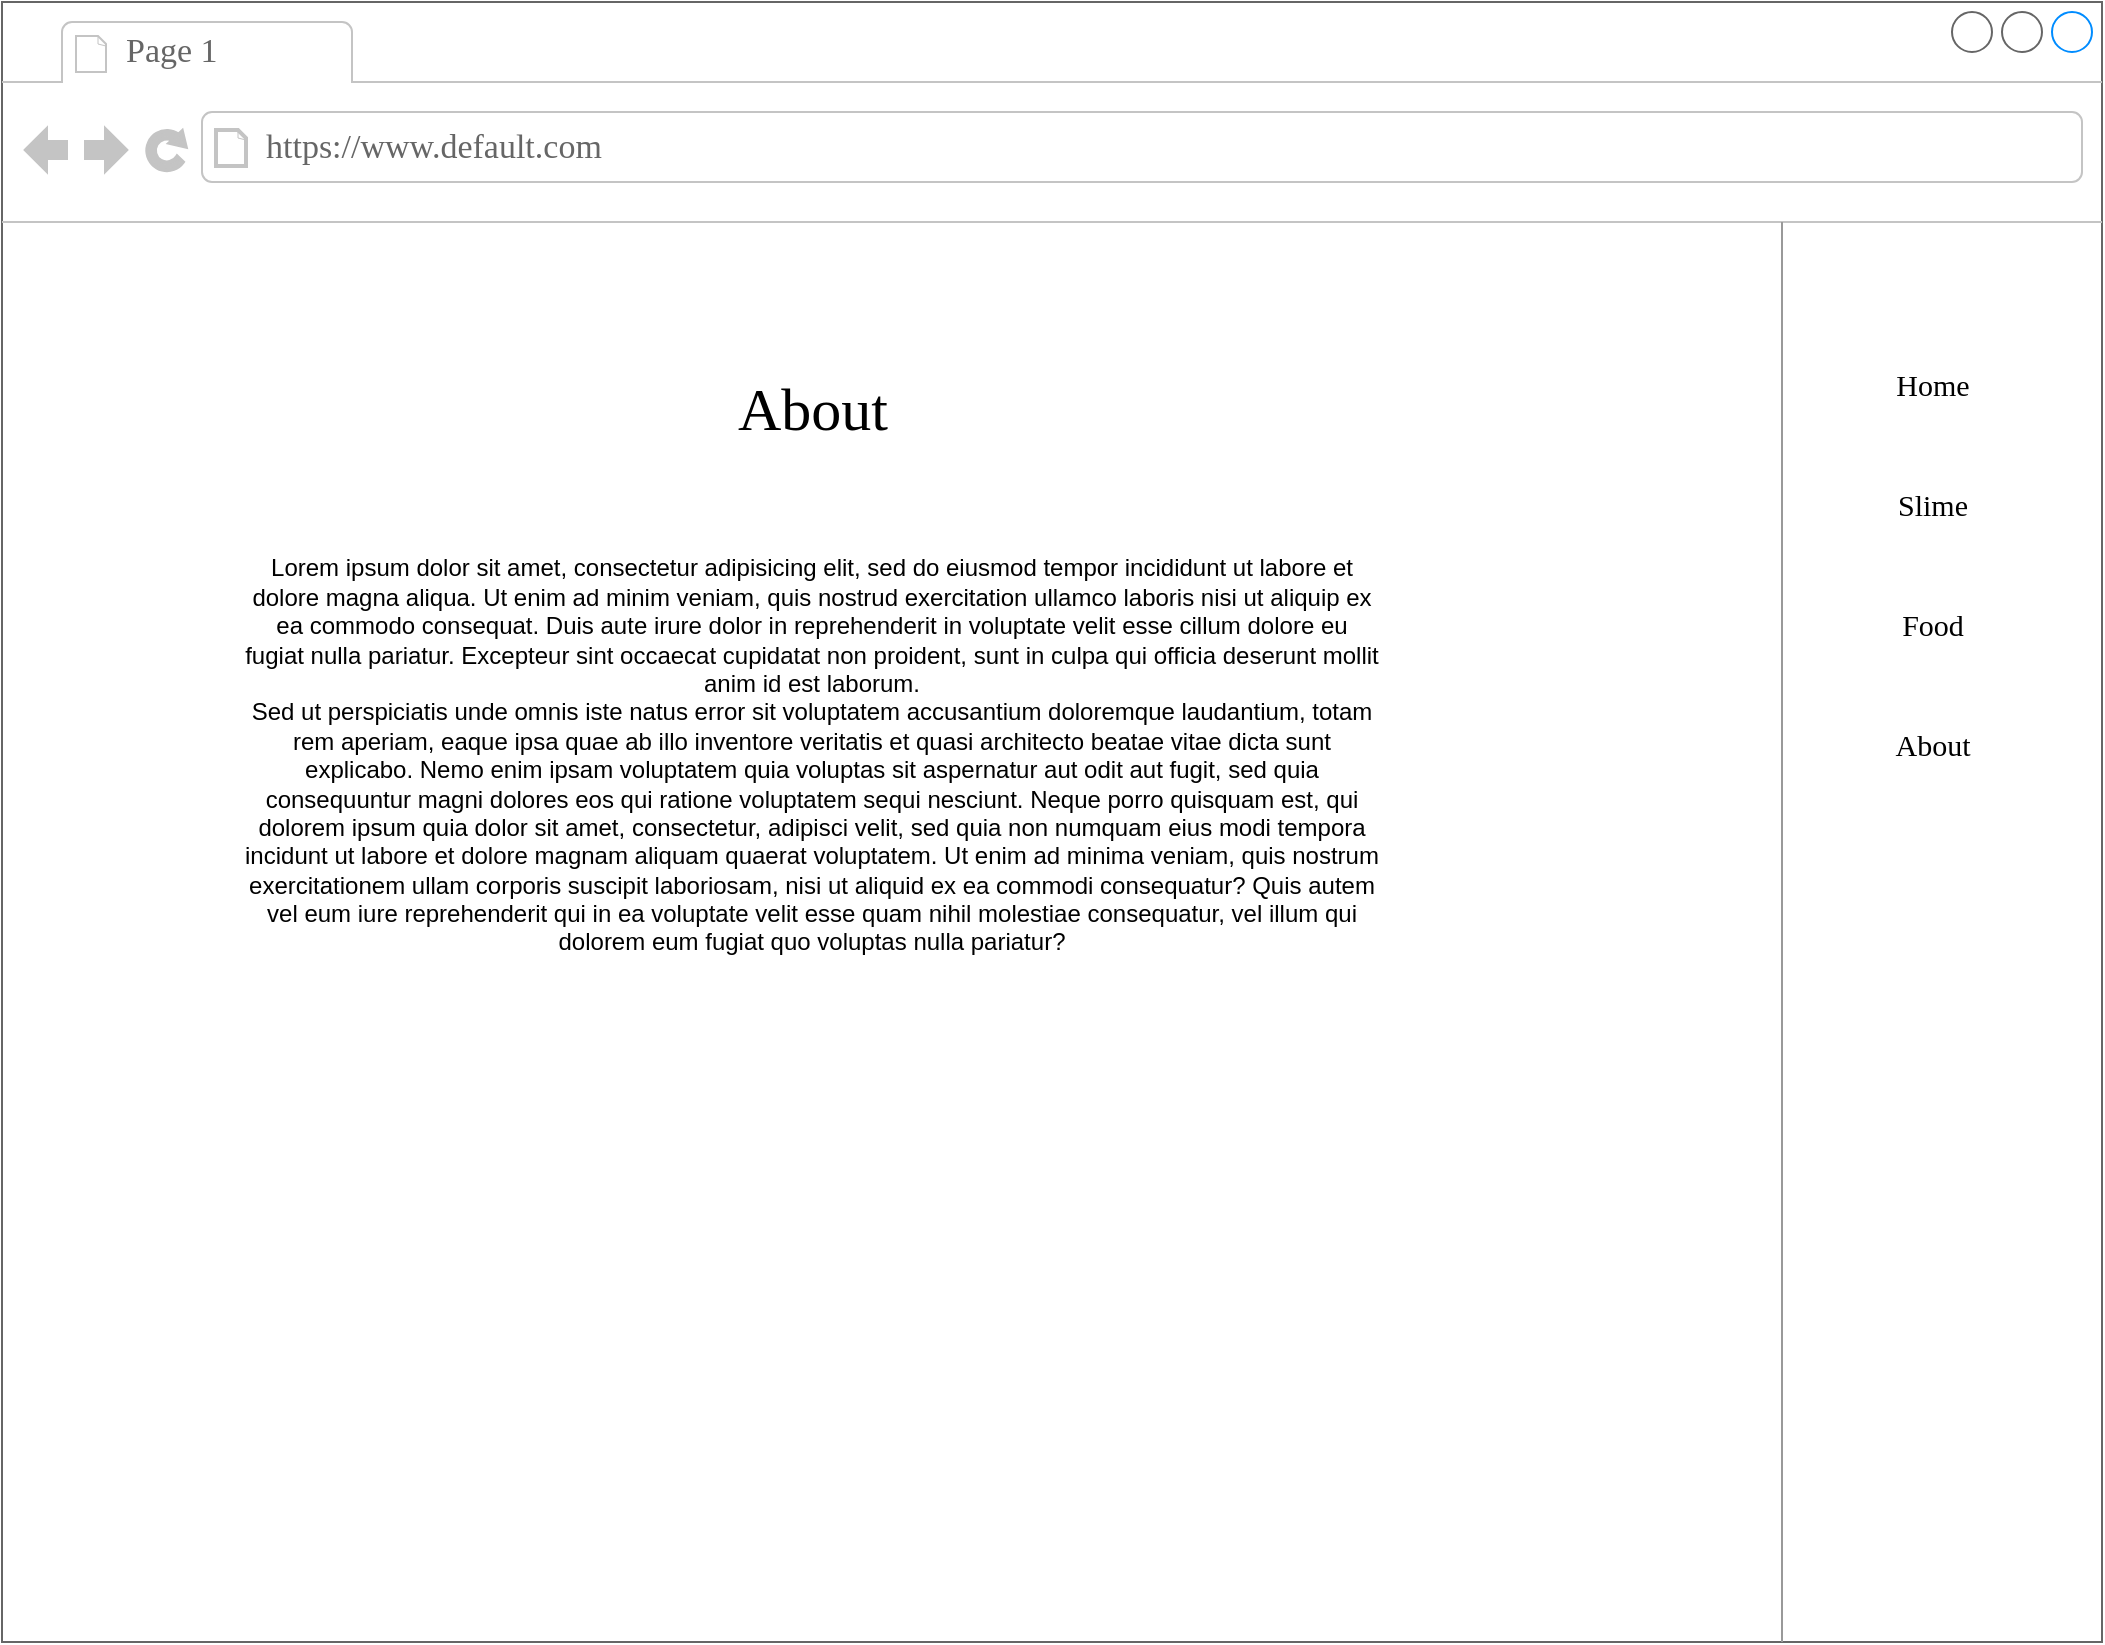<mxfile>
    <diagram id="9i-zqej2b58Nh8havzDJ" name="About">
        <mxGraphModel dx="1146" dy="787" grid="1" gridSize="10" guides="1" tooltips="1" connect="1" arrows="1" fold="1" page="1" pageScale="1" pageWidth="850" pageHeight="1100" math="0" shadow="0">
            <root>
                <mxCell id="0"/>
                <mxCell id="1" parent="0"/>
                <mxCell id="nsknqmWy_k2saUmdi9Co-1" value="" style="strokeWidth=1;shadow=0;dashed=0;align=center;html=1;shape=mxgraph.mockup.containers.browserWindow;rSize=0;strokeColor=#666666;mainText=,;recursiveResize=0;rounded=0;labelBackgroundColor=none;fontFamily=Verdana;fontSize=12" vertex="1" parent="1">
                    <mxGeometry x="30" y="30" width="1050" height="820" as="geometry"/>
                </mxCell>
                <mxCell id="nsknqmWy_k2saUmdi9Co-2" value="Page 1" style="strokeWidth=1;shadow=0;dashed=0;align=center;html=1;shape=mxgraph.mockup.containers.anchor;fontSize=17;fontColor=#666666;align=left;fontFamily=Verdana;" vertex="1" parent="nsknqmWy_k2saUmdi9Co-1">
                    <mxGeometry x="60" y="12" width="110" height="26" as="geometry"/>
                </mxCell>
                <mxCell id="nsknqmWy_k2saUmdi9Co-3" value="https://www.default.com" style="strokeWidth=1;shadow=0;dashed=0;align=center;html=1;shape=mxgraph.mockup.containers.anchor;rSize=0;fontSize=17;fontColor=#666666;align=left;fontFamily=Verdana;" vertex="1" parent="nsknqmWy_k2saUmdi9Co-1">
                    <mxGeometry x="130" y="60" width="250" height="26" as="geometry"/>
                </mxCell>
                <mxCell id="nsknqmWy_k2saUmdi9Co-4" value="About" style="text;points=[];align=center;verticalAlign=middle;spacingTop=-4;fontSize=30;fontFamily=Verdana;html=1;" vertex="1" parent="nsknqmWy_k2saUmdi9Co-1">
                    <mxGeometry x="235" y="180" width="340" height="50" as="geometry"/>
                </mxCell>
                <mxCell id="nsknqmWy_k2saUmdi9Co-5" value="&lt;br&gt;Lorem ipsum dolor sit amet, consectetur adipisicing elit, sed do eiusmod tempor incididunt ut labore et dolore magna aliqua. Ut enim ad minim veniam, quis nostrud exercitation ullamco laboris nisi ut aliquip ex ea commodo consequat. Duis aute irure dolor in reprehenderit in voluptate velit esse cillum dolore eu fugiat nulla pariatur. Excepteur sint occaecat cupidatat non proident, sunt in culpa qui officia deserunt mollit anim id est laborum.&lt;br&gt;Sed ut perspiciatis unde omnis iste natus error sit voluptatem accusantium doloremque laudantium, totam rem aperiam, eaque ipsa quae ab illo inventore veritatis et quasi architecto beatae vitae dicta sunt explicabo. Nemo enim ipsam voluptatem quia voluptas sit aspernatur aut odit aut fugit, sed quia consequuntur magni dolores eos qui ratione voluptatem sequi nesciunt. Neque porro quisquam est, qui dolorem ipsum quia dolor sit amet, consectetur, adipisci velit, sed quia non numquam eius modi tempora incidunt ut labore et dolore magnam aliquam quaerat voluptatem. Ut enim ad minima veniam, quis nostrum exercitationem ullam corporis suscipit laboriosam, nisi ut aliquid ex ea commodi consequatur? Quis autem vel eum iure reprehenderit qui in ea voluptate velit esse quam nihil molestiae consequatur, vel illum qui dolorem eum fugiat quo voluptas nulla pariatur?" style="text;spacingTop=-5;whiteSpace=wrap;html=1;align=center;fontSize=12;fontFamily=Helvetica;fillColor=none;strokeColor=none;rounded=0;shadow=1;labelBackgroundColor=none;" vertex="1" parent="nsknqmWy_k2saUmdi9Co-1">
                    <mxGeometry x="120" y="260" width="570" height="240" as="geometry"/>
                </mxCell>
                <mxCell id="nsknqmWy_k2saUmdi9Co-8" value="" style="verticalLabelPosition=bottom;shadow=0;dashed=0;align=center;html=1;verticalAlign=top;strokeWidth=1;shape=mxgraph.mockup.markup.line;strokeColor=#999999;direction=north;fontFamily=Verdana;fontSize=30;" vertex="1" parent="nsknqmWy_k2saUmdi9Co-1">
                    <mxGeometry x="880" y="110" width="20" height="710" as="geometry"/>
                </mxCell>
                <mxCell id="nsknqmWy_k2saUmdi9Co-9" value="Home" style="text;html=1;points=[];align=center;verticalAlign=top;spacingTop=-4;fontSize=15;fontFamily=Verdana" vertex="1" parent="nsknqmWy_k2saUmdi9Co-1">
                    <mxGeometry x="880" y="180" width="170" height="30" as="geometry"/>
                </mxCell>
                <mxCell id="nsknqmWy_k2saUmdi9Co-10" value="Slime" style="text;html=1;points=[];align=center;verticalAlign=top;spacingTop=-4;fontSize=15;fontFamily=Verdana" vertex="1" parent="nsknqmWy_k2saUmdi9Co-1">
                    <mxGeometry x="880" y="240" width="170" height="30" as="geometry"/>
                </mxCell>
                <mxCell id="nsknqmWy_k2saUmdi9Co-11" value="Food" style="text;html=1;points=[];align=center;verticalAlign=top;spacingTop=-4;fontSize=15;fontFamily=Verdana" vertex="1" parent="nsknqmWy_k2saUmdi9Co-1">
                    <mxGeometry x="880" y="300" width="170" height="30" as="geometry"/>
                </mxCell>
                <mxCell id="nsknqmWy_k2saUmdi9Co-12" value="About" style="text;html=1;points=[];align=center;verticalAlign=top;spacingTop=-4;fontSize=15;fontFamily=Verdana" vertex="1" parent="nsknqmWy_k2saUmdi9Co-1">
                    <mxGeometry x="880" y="360" width="170" height="30" as="geometry"/>
                </mxCell>
            </root>
        </mxGraphModel>
    </diagram>
    <diagram id="XG9EeakqwYDZnMBdIggs" name="Slime Page">
        <mxGraphModel dx="1637" dy="1124" grid="1" gridSize="10" guides="1" tooltips="1" connect="1" arrows="1" fold="1" page="1" pageScale="1" pageWidth="850" pageHeight="1100" math="0" shadow="0">
            <root>
                <mxCell id="0"/>
                <mxCell id="1" parent="0"/>
                <mxCell id="CxxML58eRaGTYcTDhBwo-1" value="" style="strokeWidth=1;shadow=0;dashed=0;align=center;html=1;shape=mxgraph.mockup.containers.browserWindow;rSize=0;strokeColor=#666666;mainText=,;recursiveResize=0;rounded=0;labelBackgroundColor=none;fontFamily=Verdana;fontSize=12" vertex="1" parent="1">
                    <mxGeometry x="30" y="40" width="1050" height="820" as="geometry"/>
                </mxCell>
                <mxCell id="CxxML58eRaGTYcTDhBwo-2" value="Page 1" style="strokeWidth=1;shadow=0;dashed=0;align=center;html=1;shape=mxgraph.mockup.containers.anchor;fontSize=17;fontColor=#666666;align=left;fontFamily=Verdana;" vertex="1" parent="CxxML58eRaGTYcTDhBwo-1">
                    <mxGeometry x="60" y="12" width="110" height="26" as="geometry"/>
                </mxCell>
                <mxCell id="CxxML58eRaGTYcTDhBwo-3" value="https://www.default.com" style="strokeWidth=1;shadow=0;dashed=0;align=center;html=1;shape=mxgraph.mockup.containers.anchor;rSize=0;fontSize=17;fontColor=#666666;align=left;fontFamily=Verdana;" vertex="1" parent="CxxML58eRaGTYcTDhBwo-1">
                    <mxGeometry x="130" y="60" width="250" height="26" as="geometry"/>
                </mxCell>
                <mxCell id="CxxML58eRaGTYcTDhBwo-4" value="Slime" style="text;points=[];align=center;verticalAlign=middle;spacingTop=-4;fontSize=30;fontFamily=Verdana;html=1;" vertex="1" parent="CxxML58eRaGTYcTDhBwo-1">
                    <mxGeometry x="235" y="180" width="340" height="50" as="geometry"/>
                </mxCell>
                <mxCell id="CxxML58eRaGTYcTDhBwo-8" value="" style="verticalLabelPosition=bottom;shadow=0;dashed=0;align=center;html=1;verticalAlign=top;strokeWidth=1;shape=mxgraph.mockup.markup.line;strokeColor=#999999;direction=north;fontFamily=Verdana;fontSize=30;" vertex="1" parent="CxxML58eRaGTYcTDhBwo-1">
                    <mxGeometry x="880" y="110" width="20" height="710" as="geometry"/>
                </mxCell>
                <mxCell id="CxxML58eRaGTYcTDhBwo-9" value="Home" style="text;html=1;points=[];align=center;verticalAlign=top;spacingTop=-4;fontSize=15;fontFamily=Verdana" vertex="1" parent="CxxML58eRaGTYcTDhBwo-1">
                    <mxGeometry x="880" y="180" width="170" height="30" as="geometry"/>
                </mxCell>
                <mxCell id="CxxML58eRaGTYcTDhBwo-10" value="Slime" style="text;html=1;points=[];align=center;verticalAlign=top;spacingTop=-4;fontSize=15;fontFamily=Verdana" vertex="1" parent="CxxML58eRaGTYcTDhBwo-1">
                    <mxGeometry x="880" y="240" width="170" height="30" as="geometry"/>
                </mxCell>
                <mxCell id="CxxML58eRaGTYcTDhBwo-11" value="Food" style="text;html=1;points=[];align=center;verticalAlign=top;spacingTop=-4;fontSize=15;fontFamily=Verdana" vertex="1" parent="CxxML58eRaGTYcTDhBwo-1">
                    <mxGeometry x="880" y="300" width="170" height="30" as="geometry"/>
                </mxCell>
                <mxCell id="CxxML58eRaGTYcTDhBwo-12" value="About" style="text;html=1;points=[];align=center;verticalAlign=top;spacingTop=-4;fontSize=15;fontFamily=Verdana" vertex="1" parent="CxxML58eRaGTYcTDhBwo-1">
                    <mxGeometry x="880" y="360" width="170" height="30" as="geometry"/>
                </mxCell>
                <mxCell id="6gp8SCctSLc8pAqwv1oj-1" value="" style="verticalLabelPosition=bottom;shadow=0;dashed=0;align=center;html=1;verticalAlign=top;strokeWidth=1;shape=mxgraph.mockup.graphics.simpleIcon;strokeColor=#999999;fillColor=#ffffff;rounded=0;labelBackgroundColor=none;fontFamily=Verdana;fontSize=12;fontColor=#000000;" vertex="1" parent="CxxML58eRaGTYcTDhBwo-1">
                    <mxGeometry x="305" y="270" width="200" height="200" as="geometry"/>
                </mxCell>
                <mxCell id="ce29Q4A4lkb-P_w_Tykm-1" value="&lt;br&gt;Lorem ipsum dolor sit amet, consectetur adipisicing elit, sed do eiusmod tempor incididunt ut labore et dolore magna aliqua. Ut enim ad minim veniam, quis nostrud exercitation ullamco laboris nisi ut aliquip ex ea commodo consequat. Duis aute irure dolor in reprehenderit in voluptate velit esse cillum dolore eu fugi pariatur. Excepteur sint occaecat cupidatat non proident, sunt in culpa qui officia deserunt mollit anim id est laborum." style="text;spacingTop=-5;whiteSpace=wrap;html=1;align=center;fontSize=12;fontFamily=Helvetica;fillColor=none;strokeColor=none;rounded=0;shadow=1;labelBackgroundColor=none;" vertex="1" parent="CxxML58eRaGTYcTDhBwo-1">
                    <mxGeometry x="245" y="540" width="320" height="140" as="geometry"/>
                </mxCell>
            </root>
        </mxGraphModel>
    </diagram>
    <diagram id="DkD6meCR7um6Ye4iqm4M" name="All Page">
        <mxGraphModel dx="1637" dy="1124" grid="1" gridSize="10" guides="1" tooltips="1" connect="1" arrows="1" fold="1" page="1" pageScale="1" pageWidth="850" pageHeight="1100" math="0" shadow="0">
            <root>
                <mxCell id="0"/>
                <mxCell id="1" parent="0"/>
                <mxCell id="6_a5eZ3sPNj7UOzXnimz-1" value="" style="strokeWidth=1;shadow=0;dashed=0;align=center;html=1;shape=mxgraph.mockup.containers.browserWindow;rSize=0;strokeColor=#666666;mainText=,;recursiveResize=0;rounded=0;labelBackgroundColor=none;fontFamily=Verdana;fontSize=12" vertex="1" parent="1">
                    <mxGeometry x="20" y="20" width="1050" height="820" as="geometry"/>
                </mxCell>
                <mxCell id="6_a5eZ3sPNj7UOzXnimz-2" value="Page 1" style="strokeWidth=1;shadow=0;dashed=0;align=center;html=1;shape=mxgraph.mockup.containers.anchor;fontSize=17;fontColor=#666666;align=left;" vertex="1" parent="6_a5eZ3sPNj7UOzXnimz-1">
                    <mxGeometry x="60" y="12" width="110" height="26" as="geometry"/>
                </mxCell>
                <mxCell id="6_a5eZ3sPNj7UOzXnimz-3" value="https://www.default.com" style="strokeWidth=1;shadow=0;dashed=0;align=center;html=1;shape=mxgraph.mockup.containers.anchor;rSize=0;fontSize=17;fontColor=#666666;align=left;" vertex="1" parent="6_a5eZ3sPNj7UOzXnimz-1">
                    <mxGeometry x="130" y="60" width="250" height="26" as="geometry"/>
                </mxCell>
                <mxCell id="6_a5eZ3sPNj7UOzXnimz-4" value="All Slimes" style="text;html=1;points=[];align=center;verticalAlign=top;spacingTop=-4;fontSize=30;fontFamily=Verdana" vertex="1" parent="6_a5eZ3sPNj7UOzXnimz-1">
                    <mxGeometry x="235" y="160" width="340" height="50" as="geometry"/>
                </mxCell>
                <mxCell id="6_a5eZ3sPNj7UOzXnimz-8" value="" style="verticalLabelPosition=bottom;shadow=0;dashed=0;align=center;html=1;verticalAlign=top;strokeWidth=1;shape=mxgraph.mockup.markup.line;strokeColor=#999999;direction=north;" vertex="1" parent="6_a5eZ3sPNj7UOzXnimz-1">
                    <mxGeometry x="880" y="110" width="20" height="710" as="geometry"/>
                </mxCell>
                <mxCell id="6_a5eZ3sPNj7UOzXnimz-9" value="Home" style="text;html=1;points=[];align=center;verticalAlign=top;spacingTop=-4;fontSize=15;fontFamily=Verdana" vertex="1" parent="6_a5eZ3sPNj7UOzXnimz-1">
                    <mxGeometry x="880" y="180" width="170" height="30" as="geometry"/>
                </mxCell>
                <mxCell id="6_a5eZ3sPNj7UOzXnimz-10" value="Slime" style="text;html=1;points=[];align=center;verticalAlign=top;spacingTop=-4;fontSize=15;fontFamily=Verdana" vertex="1" parent="6_a5eZ3sPNj7UOzXnimz-1">
                    <mxGeometry x="880" y="240" width="170" height="30" as="geometry"/>
                </mxCell>
                <mxCell id="6_a5eZ3sPNj7UOzXnimz-11" value="Food" style="text;html=1;points=[];align=center;verticalAlign=top;spacingTop=-4;fontSize=15;fontFamily=Verdana" vertex="1" parent="6_a5eZ3sPNj7UOzXnimz-1">
                    <mxGeometry x="880" y="300" width="170" height="30" as="geometry"/>
                </mxCell>
                <mxCell id="6_a5eZ3sPNj7UOzXnimz-12" value="About" style="text;html=1;points=[];align=center;verticalAlign=top;spacingTop=-4;fontSize=15;fontFamily=Verdana" vertex="1" parent="6_a5eZ3sPNj7UOzXnimz-1">
                    <mxGeometry x="880" y="360" width="170" height="30" as="geometry"/>
                </mxCell>
                <mxCell id="SlE0u4V_gaobNSIECoty-2" value="" style="verticalLabelPosition=bottom;shadow=0;dashed=0;align=center;html=1;verticalAlign=top;strokeWidth=1;shape=mxgraph.mockup.graphics.simpleIcon;strokeColor=#999999;fillColor=#ffffff;rounded=0;labelBackgroundColor=none;fontFamily=Verdana;fontSize=12;fontColor=#000000;" vertex="1" parent="6_a5eZ3sPNj7UOzXnimz-1">
                    <mxGeometry x="130" y="275" width="100" height="85" as="geometry"/>
                </mxCell>
                <mxCell id="SlE0u4V_gaobNSIECoty-6" value="Title 1" style="text;html=1;points=[];align=center;verticalAlign=top;spacingTop=-4;fontSize=15;fontFamily=Verdana" vertex="1" parent="6_a5eZ3sPNj7UOzXnimz-1">
                    <mxGeometry x="95" y="380" width="170" height="30" as="geometry"/>
                </mxCell>
                <mxCell id="SlE0u4V_gaobNSIECoty-7" value="" style="verticalLabelPosition=bottom;shadow=0;dashed=0;align=center;html=1;verticalAlign=top;strokeWidth=1;shape=mxgraph.mockup.graphics.simpleIcon;strokeColor=#999999;fillColor=#ffffff;rounded=0;labelBackgroundColor=none;fontFamily=Verdana;fontSize=12;fontColor=#000000;" vertex="1" parent="6_a5eZ3sPNj7UOzXnimz-1">
                    <mxGeometry x="345" y="275" width="100" height="85" as="geometry"/>
                </mxCell>
                <mxCell id="SlE0u4V_gaobNSIECoty-8" value="Title 1" style="text;html=1;points=[];align=center;verticalAlign=top;spacingTop=-4;fontSize=15;fontFamily=Verdana" vertex="1" parent="6_a5eZ3sPNj7UOzXnimz-1">
                    <mxGeometry x="310" y="380" width="170" height="30" as="geometry"/>
                </mxCell>
                <mxCell id="SlE0u4V_gaobNSIECoty-9" value="" style="verticalLabelPosition=bottom;shadow=0;dashed=0;align=center;html=1;verticalAlign=top;strokeWidth=1;shape=mxgraph.mockup.graphics.simpleIcon;strokeColor=#999999;fillColor=#ffffff;rounded=0;labelBackgroundColor=none;fontFamily=Verdana;fontSize=12;fontColor=#000000;" vertex="1" parent="6_a5eZ3sPNj7UOzXnimz-1">
                    <mxGeometry x="580" y="270" width="100" height="85" as="geometry"/>
                </mxCell>
                <mxCell id="SlE0u4V_gaobNSIECoty-10" value="Title 1" style="text;html=1;points=[];align=center;verticalAlign=top;spacingTop=-4;fontSize=15;fontFamily=Verdana" vertex="1" parent="6_a5eZ3sPNj7UOzXnimz-1">
                    <mxGeometry x="545" y="375" width="170" height="30" as="geometry"/>
                </mxCell>
                <mxCell id="SlE0u4V_gaobNSIECoty-11" value="" style="verticalLabelPosition=bottom;shadow=0;dashed=0;align=center;html=1;verticalAlign=top;strokeWidth=1;shape=mxgraph.mockup.graphics.simpleIcon;strokeColor=#999999;fillColor=#ffffff;rounded=0;labelBackgroundColor=none;fontFamily=Verdana;fontSize=12;fontColor=#000000;" vertex="1" parent="6_a5eZ3sPNj7UOzXnimz-1">
                    <mxGeometry x="130" y="490" width="100" height="85" as="geometry"/>
                </mxCell>
                <mxCell id="SlE0u4V_gaobNSIECoty-12" value="Title 1" style="text;html=1;points=[];align=center;verticalAlign=top;spacingTop=-4;fontSize=15;fontFamily=Verdana" vertex="1" parent="6_a5eZ3sPNj7UOzXnimz-1">
                    <mxGeometry x="95" y="595" width="170" height="30" as="geometry"/>
                </mxCell>
                <mxCell id="SlE0u4V_gaobNSIECoty-13" value="" style="verticalLabelPosition=bottom;shadow=0;dashed=0;align=center;html=1;verticalAlign=top;strokeWidth=1;shape=mxgraph.mockup.graphics.simpleIcon;strokeColor=#999999;fillColor=#ffffff;rounded=0;labelBackgroundColor=none;fontFamily=Verdana;fontSize=12;fontColor=#000000;" vertex="1" parent="6_a5eZ3sPNj7UOzXnimz-1">
                    <mxGeometry x="345" y="490" width="100" height="85" as="geometry"/>
                </mxCell>
                <mxCell id="SlE0u4V_gaobNSIECoty-14" value="Title 1" style="text;html=1;points=[];align=center;verticalAlign=top;spacingTop=-4;fontSize=15;fontFamily=Verdana" vertex="1" parent="6_a5eZ3sPNj7UOzXnimz-1">
                    <mxGeometry x="310" y="595" width="170" height="30" as="geometry"/>
                </mxCell>
                <mxCell id="SlE0u4V_gaobNSIECoty-15" value="" style="verticalLabelPosition=bottom;shadow=0;dashed=0;align=center;html=1;verticalAlign=top;strokeWidth=1;shape=mxgraph.mockup.graphics.simpleIcon;strokeColor=#999999;fillColor=#ffffff;rounded=0;labelBackgroundColor=none;fontFamily=Verdana;fontSize=12;fontColor=#000000;" vertex="1" parent="6_a5eZ3sPNj7UOzXnimz-1">
                    <mxGeometry x="580" y="490" width="100" height="85" as="geometry"/>
                </mxCell>
                <mxCell id="SlE0u4V_gaobNSIECoty-16" value="Title 1" style="text;html=1;points=[];align=center;verticalAlign=top;spacingTop=-4;fontSize=15;fontFamily=Verdana" vertex="1" parent="6_a5eZ3sPNj7UOzXnimz-1">
                    <mxGeometry x="545" y="595" width="170" height="30" as="geometry"/>
                </mxCell>
                <mxCell id="SlE0u4V_gaobNSIECoty-17" value="" style="verticalLabelPosition=bottom;shadow=0;dashed=0;align=center;html=1;verticalAlign=top;strokeWidth=1;shape=mxgraph.mockup.navigation.pageControl;fillColor=#999999;strokeColor=#ddeeff;fontFamily=Verdana;fontSize=30;" vertex="1" parent="6_a5eZ3sPNj7UOzXnimz-1">
                    <mxGeometry x="345" y="700" width="100" height="30" as="geometry"/>
                </mxCell>
            </root>
        </mxGraphModel>
    </diagram>
    <diagram id="WvisDRlk3TTA2ux2sJLM" name="Home">
        <mxGraphModel dx="1091" dy="750" grid="1" gridSize="10" guides="1" tooltips="1" connect="1" arrows="1" fold="1" page="1" pageScale="1" pageWidth="850" pageHeight="1100" math="0" shadow="0">
            <root>
                <mxCell id="0"/>
                <mxCell id="1" parent="0"/>
                <mxCell id="2" value="" style="strokeWidth=1;shadow=0;dashed=0;align=center;html=1;shape=mxgraph.mockup.containers.browserWindow;rSize=0;strokeColor=#666666;mainText=,;recursiveResize=0;rounded=0;labelBackgroundColor=none;fontFamily=Verdana;fontSize=12" vertex="1" parent="1">
                    <mxGeometry x="20" y="20" width="1050" height="820" as="geometry"/>
                </mxCell>
                <mxCell id="3" value="Page 1" style="strokeWidth=1;shadow=0;dashed=0;align=center;html=1;shape=mxgraph.mockup.containers.anchor;fontSize=17;fontColor=#666666;align=left;" vertex="1" parent="2">
                    <mxGeometry x="60" y="12" width="110" height="26" as="geometry"/>
                </mxCell>
                <mxCell id="4" value="https://www.default.com" style="strokeWidth=1;shadow=0;dashed=0;align=center;html=1;shape=mxgraph.mockup.containers.anchor;rSize=0;fontSize=17;fontColor=#666666;align=left;" vertex="1" parent="2">
                    <mxGeometry x="130" y="60" width="250" height="26" as="geometry"/>
                </mxCell>
                <mxCell id="5" value="Slimepedia API" style="text;points=[];align=center;verticalAlign=middle;spacingTop=-4;fontSize=30;fontFamily=Verdana;html=1;" vertex="1" parent="2">
                    <mxGeometry x="235" y="180" width="340" height="50" as="geometry"/>
                </mxCell>
                <mxCell id="16" value="Description of the api&lt;br&gt;&lt;br&gt;Lorem ipsum dolor sit amet, consectetur adipisicing elit, sed do eiusmod tempor incididunt ut labore et dolore magna aliqua. Ut enim ad minim veniam, quis nostrud exercitation ullamco laboris nisi ut aliquip ex ea commodo consequat. Duis aute irure dolor in reprehenderit in voluptate velit esse cillum dolore eu fugiat nulla pariatur. Excepteur sint occaecat cupidatat non proident, sunt in culpa qui officia deserunt mollit anim id est laborum.&lt;br&gt;Sed ut perspiciatis unde omnis iste natus error sit voluptatem accusantium doloremque laudantium, totam rem aperiam, eaque ipsa quae ab illo inventore veritatis et quasi architecto beatae vitae dicta sunt explicabo. Nemo enim ipsam voluptatem quia voluptas sit aspernatur aut odit aut fugit, sed quia consequuntur magni dolores eos qui ratione voluptatem sequi nesciunt. Neque porro quisquam est, qui dolorem ipsum quia dolor sit amet, consectetur, adipisci velit, sed quia non numquam eius modi tempora incidunt ut labore et dolore magnam aliquam quaerat voluptatem. Ut enim ad minima veniam, quis nostrum exercitationem ullam corporis suscipit laboriosam, nisi ut aliquid ex ea commodi consequatur? Quis autem vel eum iure reprehenderit qui in ea voluptate velit esse quam nihil molestiae consequatur, vel illum qui dolorem eum fugiat quo voluptas nulla pariatur?" style="text;spacingTop=-5;whiteSpace=wrap;html=1;align=center;fontSize=12;fontFamily=Helvetica;fillColor=none;strokeColor=none;rounded=0;shadow=1;labelBackgroundColor=none;" vertex="1" parent="2">
                    <mxGeometry x="120" y="270" width="570" height="240" as="geometry"/>
                </mxCell>
                <mxCell id="17" value="All Slime Link" style="strokeWidth=1;shadow=0;dashed=0;align=center;html=1;shape=mxgraph.mockup.buttons.button;strokeColor=#666666;mainText=;buttonStyle=round;fontSize=17;fontStyle=0;fillColor=none;whiteSpace=wrap;rounded=0;labelBackgroundColor=none;" vertex="1" parent="2">
                    <mxGeometry x="130" y="580" width="190" height="30" as="geometry"/>
                </mxCell>
                <mxCell id="18" value="All Food Link" style="strokeWidth=1;shadow=0;dashed=0;align=center;html=1;shape=mxgraph.mockup.buttons.button;strokeColor=#666666;mainText=;buttonStyle=round;fontSize=17;fontStyle=0;fillColor=none;whiteSpace=wrap;rounded=0;labelBackgroundColor=none;" vertex="1" parent="2">
                    <mxGeometry x="495" y="580" width="190" height="30" as="geometry"/>
                </mxCell>
                <mxCell id="ocGw4Px5lBCG-jwckWUs-27" value="" style="verticalLabelPosition=bottom;shadow=0;dashed=0;align=center;html=1;verticalAlign=top;strokeWidth=1;shape=mxgraph.mockup.markup.line;strokeColor=#999999;direction=north;" vertex="1" parent="2">
                    <mxGeometry x="880" y="110" width="20" height="710" as="geometry"/>
                </mxCell>
                <mxCell id="15" value="Home" style="text;html=1;points=[];align=center;verticalAlign=top;spacingTop=-4;fontSize=15;fontFamily=Verdana" vertex="1" parent="2">
                    <mxGeometry x="880" y="180" width="170" height="30" as="geometry"/>
                </mxCell>
                <mxCell id="22" value="Slime" style="text;html=1;points=[];align=center;verticalAlign=top;spacingTop=-4;fontSize=15;fontFamily=Verdana" vertex="1" parent="2">
                    <mxGeometry x="880" y="240" width="170" height="30" as="geometry"/>
                </mxCell>
                <mxCell id="ocGw4Px5lBCG-jwckWUs-28" value="Food" style="text;html=1;points=[];align=center;verticalAlign=top;spacingTop=-4;fontSize=15;fontFamily=Verdana" vertex="1" parent="2">
                    <mxGeometry x="880" y="300" width="170" height="30" as="geometry"/>
                </mxCell>
                <mxCell id="ocGw4Px5lBCG-jwckWUs-29" value="About" style="text;html=1;points=[];align=center;verticalAlign=top;spacingTop=-4;fontSize=15;fontFamily=Verdana" vertex="1" parent="2">
                    <mxGeometry x="880" y="360" width="170" height="30" as="geometry"/>
                </mxCell>
            </root>
        </mxGraphModel>
    </diagram>
</mxfile>